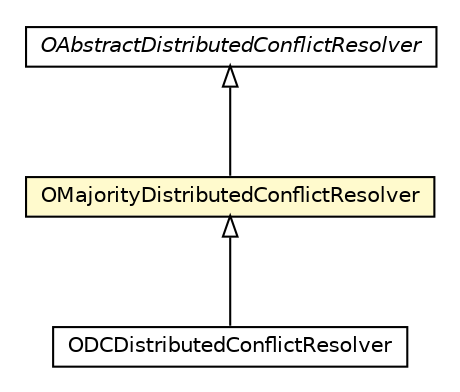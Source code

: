 #!/usr/local/bin/dot
#
# Class diagram 
# Generated by UMLGraph version R5_6-24-gf6e263 (http://www.umlgraph.org/)
#

digraph G {
	edge [fontname="Helvetica",fontsize=10,labelfontname="Helvetica",labelfontsize=10];
	node [fontname="Helvetica",fontsize=10,shape=plaintext];
	nodesep=0.25;
	ranksep=0.5;
	// com.orientechnologies.orient.server.distributed.conflict.OAbstractDistributedConflictResolver
	c4467324 [label=<<table title="com.orientechnologies.orient.server.distributed.conflict.OAbstractDistributedConflictResolver" border="0" cellborder="1" cellspacing="0" cellpadding="2" port="p" href="./OAbstractDistributedConflictResolver.html">
		<tr><td><table border="0" cellspacing="0" cellpadding="1">
<tr><td align="center" balign="center"><font face="Helvetica-Oblique"> OAbstractDistributedConflictResolver </font></td></tr>
		</table></td></tr>
		</table>>, URL="./OAbstractDistributedConflictResolver.html", fontname="Helvetica", fontcolor="black", fontsize=10.0];
	// com.orientechnologies.orient.server.distributed.conflict.ODCDistributedConflictResolver
	c4467327 [label=<<table title="com.orientechnologies.orient.server.distributed.conflict.ODCDistributedConflictResolver" border="0" cellborder="1" cellspacing="0" cellpadding="2" port="p" href="./ODCDistributedConflictResolver.html">
		<tr><td><table border="0" cellspacing="0" cellpadding="1">
<tr><td align="center" balign="center"> ODCDistributedConflictResolver </td></tr>
		</table></td></tr>
		</table>>, URL="./ODCDistributedConflictResolver.html", fontname="Helvetica", fontcolor="black", fontsize=10.0];
	// com.orientechnologies.orient.server.distributed.conflict.OMajorityDistributedConflictResolver
	c4467330 [label=<<table title="com.orientechnologies.orient.server.distributed.conflict.OMajorityDistributedConflictResolver" border="0" cellborder="1" cellspacing="0" cellpadding="2" port="p" bgcolor="lemonChiffon" href="./OMajorityDistributedConflictResolver.html">
		<tr><td><table border="0" cellspacing="0" cellpadding="1">
<tr><td align="center" balign="center"> OMajorityDistributedConflictResolver </td></tr>
		</table></td></tr>
		</table>>, URL="./OMajorityDistributedConflictResolver.html", fontname="Helvetica", fontcolor="black", fontsize=10.0];
	//com.orientechnologies.orient.server.distributed.conflict.ODCDistributedConflictResolver extends com.orientechnologies.orient.server.distributed.conflict.OMajorityDistributedConflictResolver
	c4467330:p -> c4467327:p [dir=back,arrowtail=empty];
	//com.orientechnologies.orient.server.distributed.conflict.OMajorityDistributedConflictResolver extends com.orientechnologies.orient.server.distributed.conflict.OAbstractDistributedConflictResolver
	c4467324:p -> c4467330:p [dir=back,arrowtail=empty];
}

